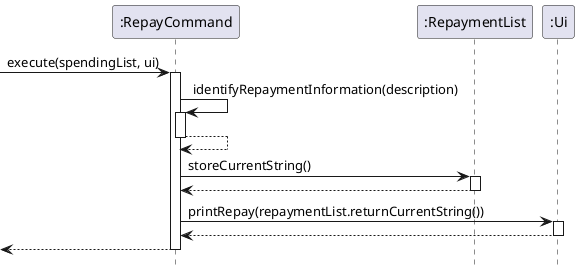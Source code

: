@startuml
hide footbox
->":RepayCommand":execute(spendingList, ui)
activate ":RepayCommand"
":RepayCommand"->":RepayCommand":identifyRepaymentInformation(description)
activate ":RepayCommand"
":RepayCommand"-->":RepayCommand":
deactivate ":RepayCommand"
":RepayCommand"->":RepaymentList":storeCurrentString()
activate ":RepaymentList"
":RepaymentList"-->":RepayCommand":
deactivate ":RepaymentList"
":RepayCommand"->":Ui":printRepay(repaymentList.returnCurrentString())
activate ":Ui"
":Ui"-->":RepayCommand":
deactivate ":Ui"
<--":RepayCommand"
deactivate ":RepayCommand"
@enduml